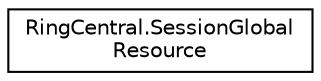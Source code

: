 digraph "Graphical Class Hierarchy"
{
 // LATEX_PDF_SIZE
  edge [fontname="Helvetica",fontsize="10",labelfontname="Helvetica",labelfontsize="10"];
  node [fontname="Helvetica",fontsize="10",shape=record];
  rankdir="LR";
  Node0 [label="RingCentral.SessionGlobal\lResource",height=0.2,width=0.4,color="black", fillcolor="white", style="filled",URL="$classRingCentral_1_1SessionGlobalResource.html",tooltip=" "];
}
